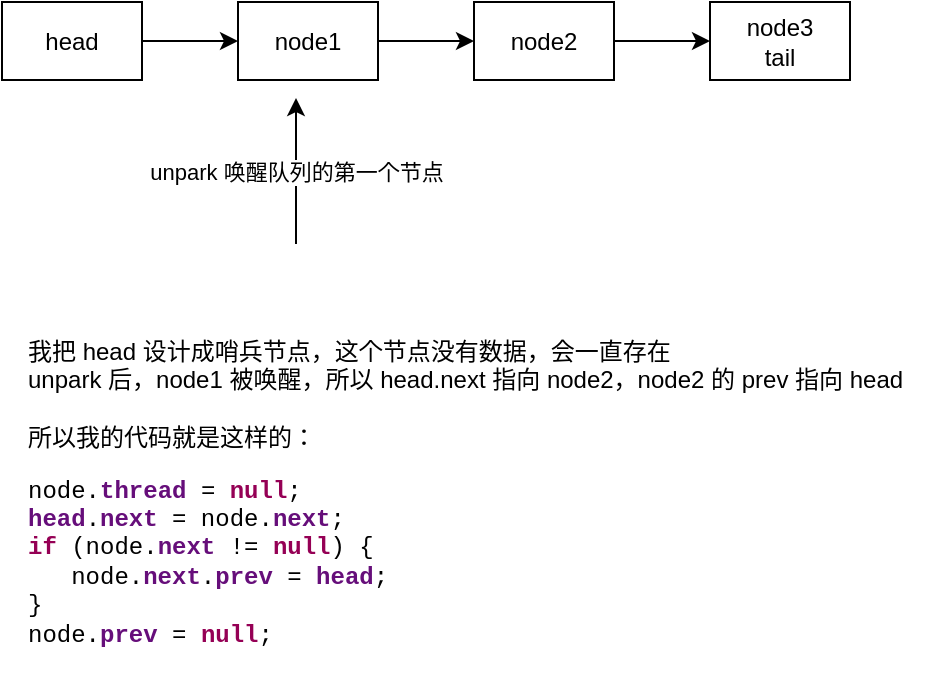 <mxfile version="16.5.1" type="device"><diagram id="r9ynqhkAyGZmXuXWn4-t" name="Page-1"><mxGraphModel dx="1502" dy="865" grid="0" gridSize="10" guides="1" tooltips="1" connect="1" arrows="1" fold="1" page="0" pageScale="1" pageWidth="700" pageHeight="1000" math="0" shadow="0"><root><mxCell id="0"/><mxCell id="1" parent="0"/><mxCell id="8fbIistAr-JBEfS1EaTU-5" style="edgeStyle=orthogonalEdgeStyle;rounded=0;orthogonalLoop=1;jettySize=auto;html=1;exitX=1;exitY=0.5;exitDx=0;exitDy=0;" edge="1" parent="1" source="8fbIistAr-JBEfS1EaTU-1" target="8fbIistAr-JBEfS1EaTU-2"><mxGeometry relative="1" as="geometry"/></mxCell><mxCell id="8fbIistAr-JBEfS1EaTU-1" value="head" style="rounded=0;whiteSpace=wrap;html=1;" vertex="1" parent="1"><mxGeometry x="-102" y="268" width="70" height="39" as="geometry"/></mxCell><mxCell id="8fbIistAr-JBEfS1EaTU-6" style="edgeStyle=orthogonalEdgeStyle;rounded=0;orthogonalLoop=1;jettySize=auto;html=1;exitX=1;exitY=0.5;exitDx=0;exitDy=0;entryX=0;entryY=0.5;entryDx=0;entryDy=0;" edge="1" parent="1" source="8fbIistAr-JBEfS1EaTU-2" target="8fbIistAr-JBEfS1EaTU-3"><mxGeometry relative="1" as="geometry"/></mxCell><mxCell id="8fbIistAr-JBEfS1EaTU-2" value="node1" style="rounded=0;whiteSpace=wrap;html=1;" vertex="1" parent="1"><mxGeometry x="16" y="268" width="70" height="39" as="geometry"/></mxCell><mxCell id="8fbIistAr-JBEfS1EaTU-7" style="edgeStyle=orthogonalEdgeStyle;rounded=0;orthogonalLoop=1;jettySize=auto;html=1;exitX=1;exitY=0.5;exitDx=0;exitDy=0;entryX=0;entryY=0.5;entryDx=0;entryDy=0;" edge="1" parent="1" source="8fbIistAr-JBEfS1EaTU-3" target="8fbIistAr-JBEfS1EaTU-4"><mxGeometry relative="1" as="geometry"/></mxCell><mxCell id="8fbIistAr-JBEfS1EaTU-3" value="node2" style="rounded=0;whiteSpace=wrap;html=1;" vertex="1" parent="1"><mxGeometry x="134" y="268" width="70" height="39" as="geometry"/></mxCell><mxCell id="8fbIistAr-JBEfS1EaTU-4" value="node3&lt;br&gt;tail" style="rounded=0;whiteSpace=wrap;html=1;" vertex="1" parent="1"><mxGeometry x="252" y="268" width="70" height="39" as="geometry"/></mxCell><mxCell id="8fbIistAr-JBEfS1EaTU-9" value="unpark&amp;nbsp;唤醒队列的第一个节点" style="endArrow=classic;html=1;rounded=0;" edge="1" parent="1"><mxGeometry width="50" height="50" relative="1" as="geometry"><mxPoint x="45" y="389" as="sourcePoint"/><mxPoint x="45" y="316" as="targetPoint"/></mxGeometry></mxCell><mxCell id="8fbIistAr-JBEfS1EaTU-11" value="我把&amp;nbsp;head&amp;nbsp;设计成哨兵节点，这个节点没有数据，会一直存在&lt;br&gt;unpark&amp;nbsp;后，node1&amp;nbsp;被唤醒，所以&amp;nbsp;head.next&amp;nbsp;指向&amp;nbsp;node2，node2&amp;nbsp;的&amp;nbsp;prev&amp;nbsp;指向&amp;nbsp;head&lt;br&gt;&lt;br&gt;所以我的代码就是这样的：&lt;br&gt;&lt;pre style=&quot;font-family: &amp;#34;courier new&amp;#34; , monospace ; font-size: 9pt&quot;&gt;&lt;pre style=&quot;font-family: &amp;#34;courier new&amp;#34; , monospace ; font-size: 9pt&quot;&gt;node.&lt;span style=&quot;color: #660e7a ; font-weight: bold&quot;&gt;thread &lt;/span&gt;= &lt;span style=&quot;color: #950055 ; font-weight: bold&quot;&gt;null&lt;/span&gt;;&lt;br&gt;&lt;span style=&quot;color: #660e7a ; font-weight: bold&quot;&gt;head&lt;/span&gt;.&lt;span style=&quot;color: #660e7a ; font-weight: bold&quot;&gt;next &lt;/span&gt;= node.&lt;span style=&quot;color: #660e7a ; font-weight: bold&quot;&gt;next&lt;/span&gt;;&lt;br&gt;&lt;span style=&quot;color: #950055 ; font-weight: bold&quot;&gt;if &lt;/span&gt;(node.&lt;span style=&quot;color: #660e7a ; font-weight: bold&quot;&gt;next &lt;/span&gt;!= &lt;span style=&quot;color: #950055 ; font-weight: bold&quot;&gt;null&lt;/span&gt;) {&lt;br&gt;   node.&lt;span style=&quot;color: #660e7a ; font-weight: bold&quot;&gt;next&lt;/span&gt;.&lt;span style=&quot;color: #660e7a ; font-weight: bold&quot;&gt;prev &lt;/span&gt;= &lt;span style=&quot;color: #660e7a ; font-weight: bold&quot;&gt;head&lt;/span&gt;;&lt;br&gt;}&lt;span style=&quot;color: #3f7f5f&quot;&gt;&lt;br&gt;&lt;/span&gt;node.&lt;span style=&quot;color: #660e7a ; font-weight: bold&quot;&gt;prev &lt;/span&gt;= &lt;span style=&quot;color: #950055 ; font-weight: bold&quot;&gt;null&lt;/span&gt;;&lt;/pre&gt;&lt;/pre&gt;" style="rounded=0;whiteSpace=wrap;html=1;align=left;verticalAlign=top;strokeWidth=0;strokeColor=none;" vertex="1" parent="1"><mxGeometry x="-91" y="429" width="455" height="187" as="geometry"/></mxCell></root></mxGraphModel></diagram></mxfile>